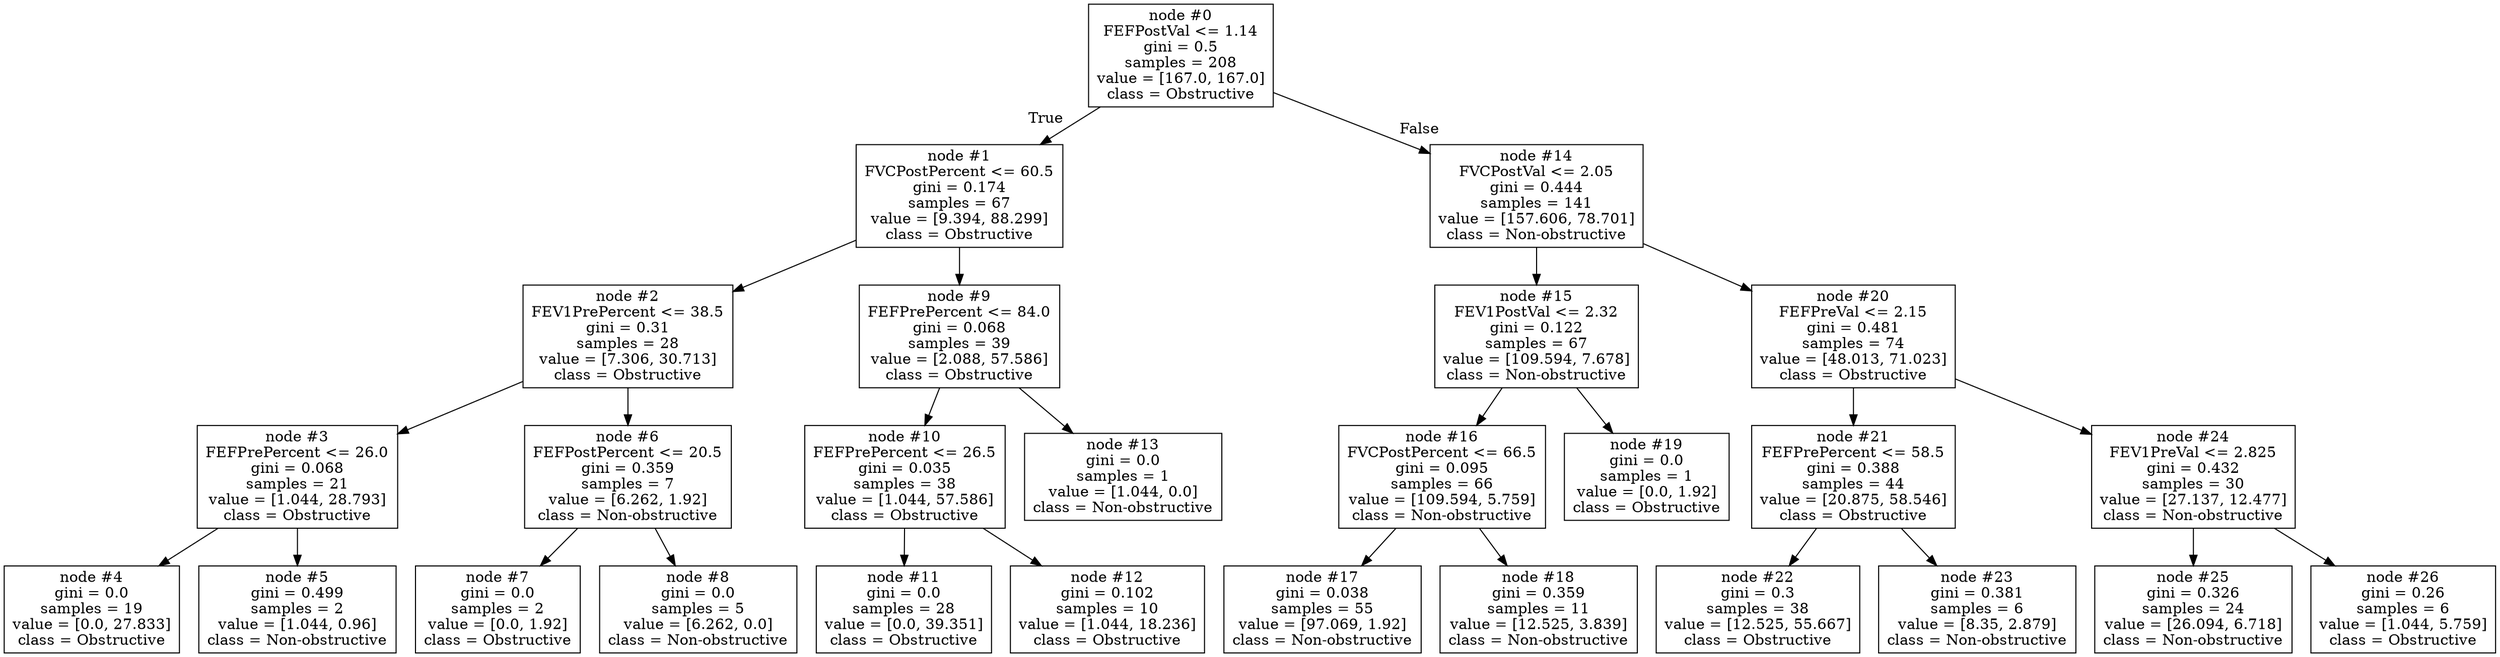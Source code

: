 digraph Tree {
node [shape=box] ;
0 [label="node #0\nFEFPostVal <= 1.14\ngini = 0.5\nsamples = 208\nvalue = [167.0, 167.0]\nclass = Obstructive"] ;
1 [label="node #1\nFVCPostPercent <= 60.5\ngini = 0.174\nsamples = 67\nvalue = [9.394, 88.299]\nclass = Obstructive"] ;
0 -> 1 [labeldistance=2.5, labelangle=45, headlabel="True"] ;
2 [label="node #2\nFEV1PrePercent <= 38.5\ngini = 0.31\nsamples = 28\nvalue = [7.306, 30.713]\nclass = Obstructive"] ;
1 -> 2 ;
3 [label="node #3\nFEFPrePercent <= 26.0\ngini = 0.068\nsamples = 21\nvalue = [1.044, 28.793]\nclass = Obstructive"] ;
2 -> 3 ;
4 [label="node #4\ngini = 0.0\nsamples = 19\nvalue = [0.0, 27.833]\nclass = Obstructive"] ;
3 -> 4 ;
5 [label="node #5\ngini = 0.499\nsamples = 2\nvalue = [1.044, 0.96]\nclass = Non-obstructive"] ;
3 -> 5 ;
6 [label="node #6\nFEFPostPercent <= 20.5\ngini = 0.359\nsamples = 7\nvalue = [6.262, 1.92]\nclass = Non-obstructive"] ;
2 -> 6 ;
7 [label="node #7\ngini = 0.0\nsamples = 2\nvalue = [0.0, 1.92]\nclass = Obstructive"] ;
6 -> 7 ;
8 [label="node #8\ngini = 0.0\nsamples = 5\nvalue = [6.262, 0.0]\nclass = Non-obstructive"] ;
6 -> 8 ;
9 [label="node #9\nFEFPrePercent <= 84.0\ngini = 0.068\nsamples = 39\nvalue = [2.088, 57.586]\nclass = Obstructive"] ;
1 -> 9 ;
10 [label="node #10\nFEFPrePercent <= 26.5\ngini = 0.035\nsamples = 38\nvalue = [1.044, 57.586]\nclass = Obstructive"] ;
9 -> 10 ;
11 [label="node #11\ngini = 0.0\nsamples = 28\nvalue = [0.0, 39.351]\nclass = Obstructive"] ;
10 -> 11 ;
12 [label="node #12\ngini = 0.102\nsamples = 10\nvalue = [1.044, 18.236]\nclass = Obstructive"] ;
10 -> 12 ;
13 [label="node #13\ngini = 0.0\nsamples = 1\nvalue = [1.044, 0.0]\nclass = Non-obstructive"] ;
9 -> 13 ;
14 [label="node #14\nFVCPostVal <= 2.05\ngini = 0.444\nsamples = 141\nvalue = [157.606, 78.701]\nclass = Non-obstructive"] ;
0 -> 14 [labeldistance=2.5, labelangle=-45, headlabel="False"] ;
15 [label="node #15\nFEV1PostVal <= 2.32\ngini = 0.122\nsamples = 67\nvalue = [109.594, 7.678]\nclass = Non-obstructive"] ;
14 -> 15 ;
16 [label="node #16\nFVCPostPercent <= 66.5\ngini = 0.095\nsamples = 66\nvalue = [109.594, 5.759]\nclass = Non-obstructive"] ;
15 -> 16 ;
17 [label="node #17\ngini = 0.038\nsamples = 55\nvalue = [97.069, 1.92]\nclass = Non-obstructive"] ;
16 -> 17 ;
18 [label="node #18\ngini = 0.359\nsamples = 11\nvalue = [12.525, 3.839]\nclass = Non-obstructive"] ;
16 -> 18 ;
19 [label="node #19\ngini = 0.0\nsamples = 1\nvalue = [0.0, 1.92]\nclass = Obstructive"] ;
15 -> 19 ;
20 [label="node #20\nFEFPreVal <= 2.15\ngini = 0.481\nsamples = 74\nvalue = [48.013, 71.023]\nclass = Obstructive"] ;
14 -> 20 ;
21 [label="node #21\nFEFPrePercent <= 58.5\ngini = 0.388\nsamples = 44\nvalue = [20.875, 58.546]\nclass = Obstructive"] ;
20 -> 21 ;
22 [label="node #22\ngini = 0.3\nsamples = 38\nvalue = [12.525, 55.667]\nclass = Obstructive"] ;
21 -> 22 ;
23 [label="node #23\ngini = 0.381\nsamples = 6\nvalue = [8.35, 2.879]\nclass = Non-obstructive"] ;
21 -> 23 ;
24 [label="node #24\nFEV1PreVal <= 2.825\ngini = 0.432\nsamples = 30\nvalue = [27.137, 12.477]\nclass = Non-obstructive"] ;
20 -> 24 ;
25 [label="node #25\ngini = 0.326\nsamples = 24\nvalue = [26.094, 6.718]\nclass = Non-obstructive"] ;
24 -> 25 ;
26 [label="node #26\ngini = 0.26\nsamples = 6\nvalue = [1.044, 5.759]\nclass = Obstructive"] ;
24 -> 26 ;
}